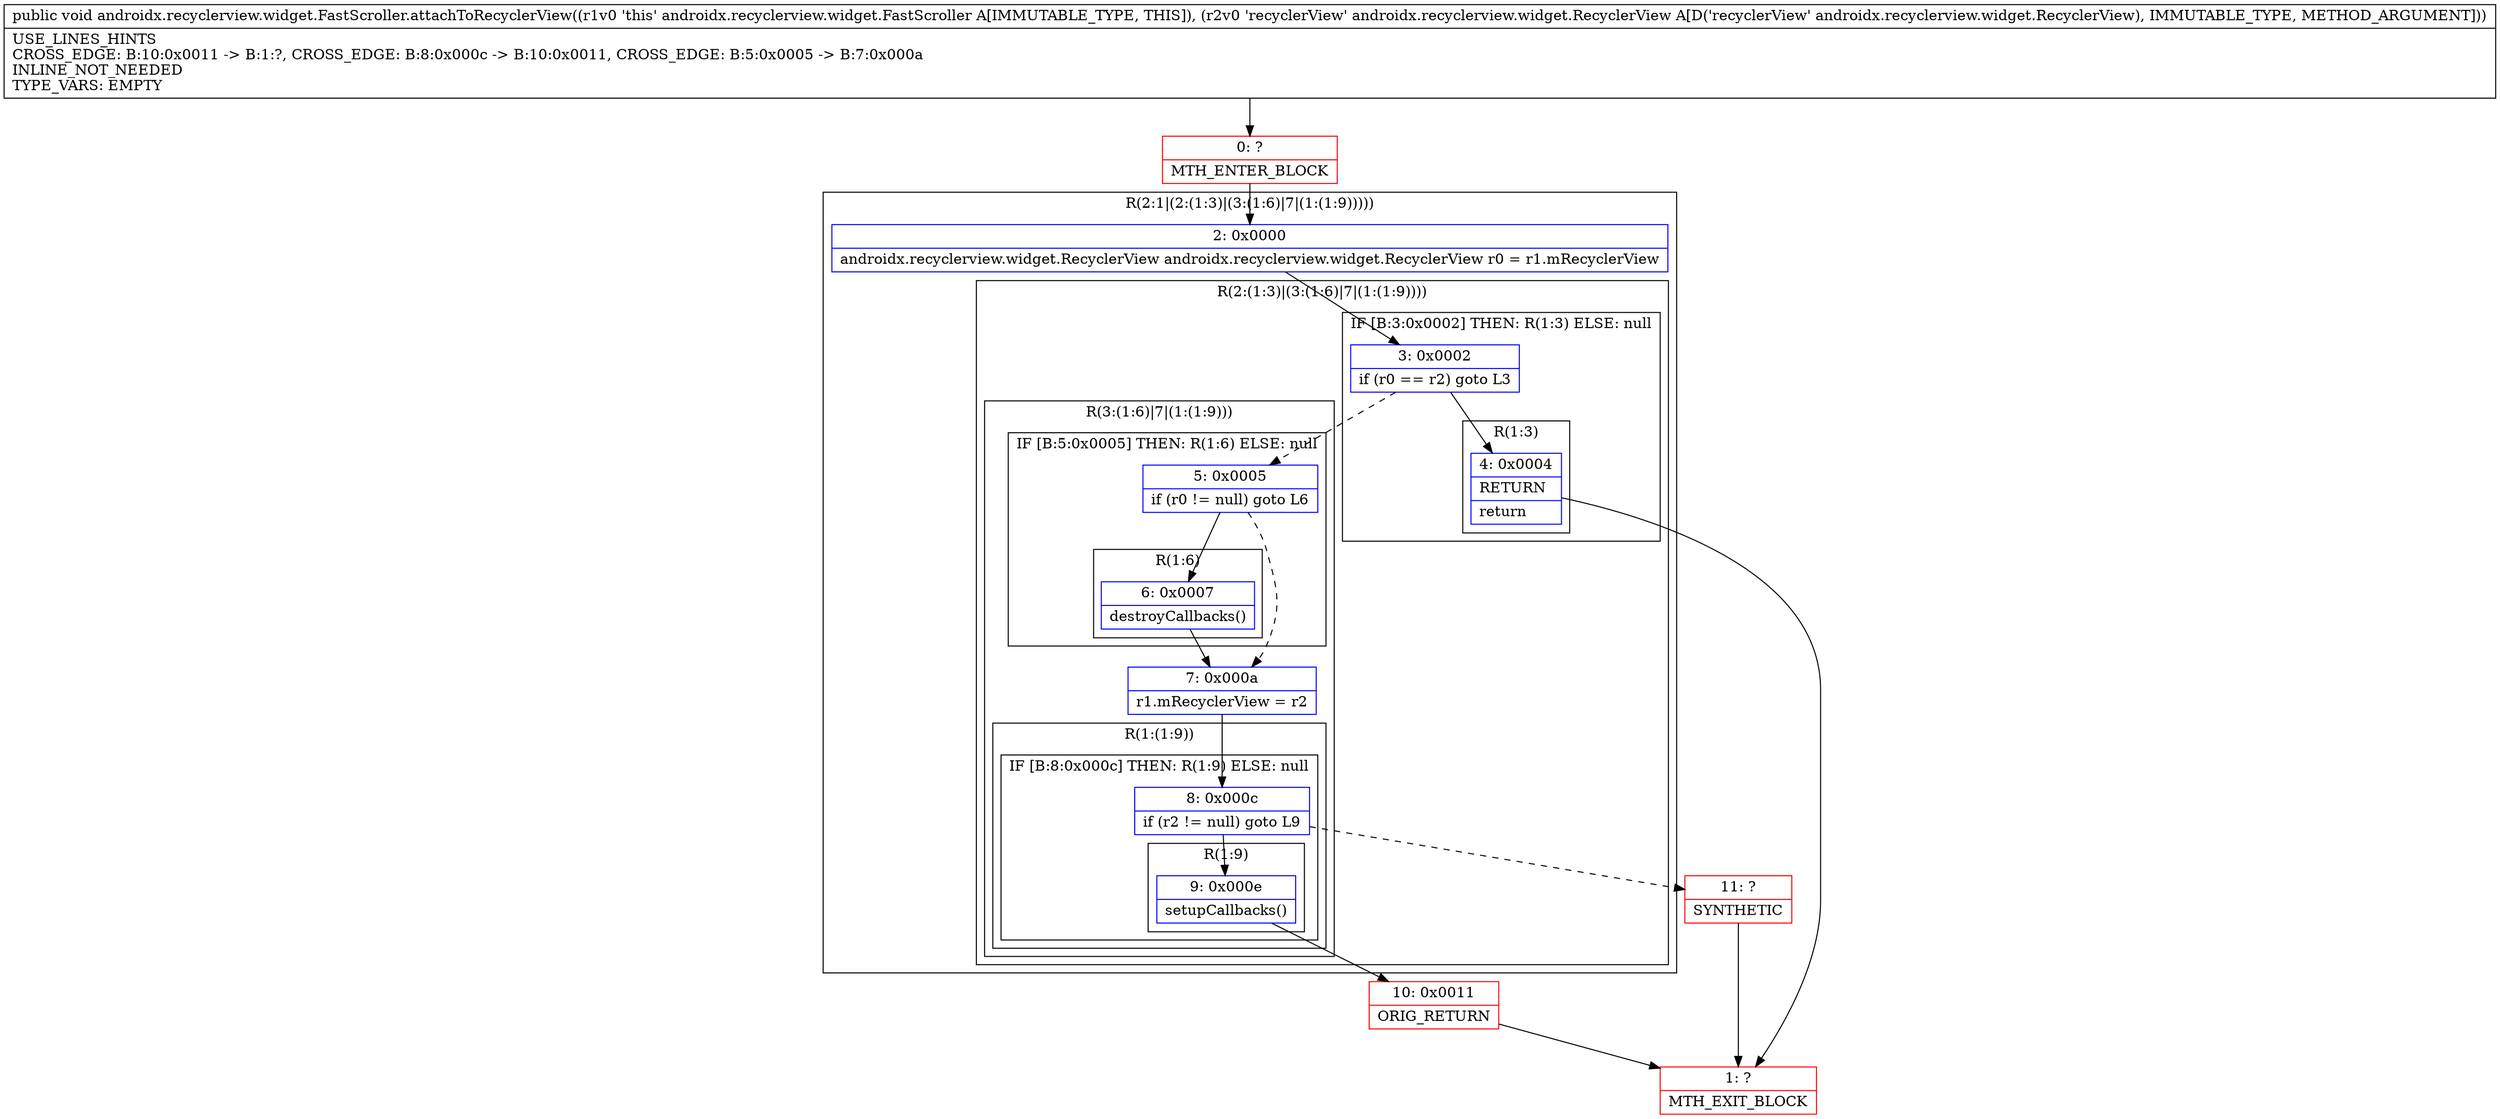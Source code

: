 digraph "CFG forandroidx.recyclerview.widget.FastScroller.attachToRecyclerView(Landroidx\/recyclerview\/widget\/RecyclerView;)V" {
subgraph cluster_Region_2111835897 {
label = "R(2:1|(2:(1:3)|(3:(1:6)|7|(1:(1:9)))))";
node [shape=record,color=blue];
Node_2 [shape=record,label="{2\:\ 0x0000|androidx.recyclerview.widget.RecyclerView androidx.recyclerview.widget.RecyclerView r0 = r1.mRecyclerView\l}"];
subgraph cluster_Region_989795348 {
label = "R(2:(1:3)|(3:(1:6)|7|(1:(1:9))))";
node [shape=record,color=blue];
subgraph cluster_IfRegion_978697207 {
label = "IF [B:3:0x0002] THEN: R(1:3) ELSE: null";
node [shape=record,color=blue];
Node_3 [shape=record,label="{3\:\ 0x0002|if (r0 == r2) goto L3\l}"];
subgraph cluster_Region_1186105074 {
label = "R(1:3)";
node [shape=record,color=blue];
Node_4 [shape=record,label="{4\:\ 0x0004|RETURN\l|return\l}"];
}
}
subgraph cluster_Region_344122492 {
label = "R(3:(1:6)|7|(1:(1:9)))";
node [shape=record,color=blue];
subgraph cluster_IfRegion_1750165957 {
label = "IF [B:5:0x0005] THEN: R(1:6) ELSE: null";
node [shape=record,color=blue];
Node_5 [shape=record,label="{5\:\ 0x0005|if (r0 != null) goto L6\l}"];
subgraph cluster_Region_87348653 {
label = "R(1:6)";
node [shape=record,color=blue];
Node_6 [shape=record,label="{6\:\ 0x0007|destroyCallbacks()\l}"];
}
}
Node_7 [shape=record,label="{7\:\ 0x000a|r1.mRecyclerView = r2\l}"];
subgraph cluster_Region_1193885355 {
label = "R(1:(1:9))";
node [shape=record,color=blue];
subgraph cluster_IfRegion_360621482 {
label = "IF [B:8:0x000c] THEN: R(1:9) ELSE: null";
node [shape=record,color=blue];
Node_8 [shape=record,label="{8\:\ 0x000c|if (r2 != null) goto L9\l}"];
subgraph cluster_Region_375132797 {
label = "R(1:9)";
node [shape=record,color=blue];
Node_9 [shape=record,label="{9\:\ 0x000e|setupCallbacks()\l}"];
}
}
}
}
}
}
Node_0 [shape=record,color=red,label="{0\:\ ?|MTH_ENTER_BLOCK\l}"];
Node_1 [shape=record,color=red,label="{1\:\ ?|MTH_EXIT_BLOCK\l}"];
Node_10 [shape=record,color=red,label="{10\:\ 0x0011|ORIG_RETURN\l}"];
Node_11 [shape=record,color=red,label="{11\:\ ?|SYNTHETIC\l}"];
MethodNode[shape=record,label="{public void androidx.recyclerview.widget.FastScroller.attachToRecyclerView((r1v0 'this' androidx.recyclerview.widget.FastScroller A[IMMUTABLE_TYPE, THIS]), (r2v0 'recyclerView' androidx.recyclerview.widget.RecyclerView A[D('recyclerView' androidx.recyclerview.widget.RecyclerView), IMMUTABLE_TYPE, METHOD_ARGUMENT]))  | USE_LINES_HINTS\lCROSS_EDGE: B:10:0x0011 \-\> B:1:?, CROSS_EDGE: B:8:0x000c \-\> B:10:0x0011, CROSS_EDGE: B:5:0x0005 \-\> B:7:0x000a\lINLINE_NOT_NEEDED\lTYPE_VARS: EMPTY\l}"];
MethodNode -> Node_0;Node_2 -> Node_3;
Node_3 -> Node_4;
Node_3 -> Node_5[style=dashed];
Node_4 -> Node_1;
Node_5 -> Node_6;
Node_5 -> Node_7[style=dashed];
Node_6 -> Node_7;
Node_7 -> Node_8;
Node_8 -> Node_9;
Node_8 -> Node_11[style=dashed];
Node_9 -> Node_10;
Node_0 -> Node_2;
Node_10 -> Node_1;
Node_11 -> Node_1;
}

